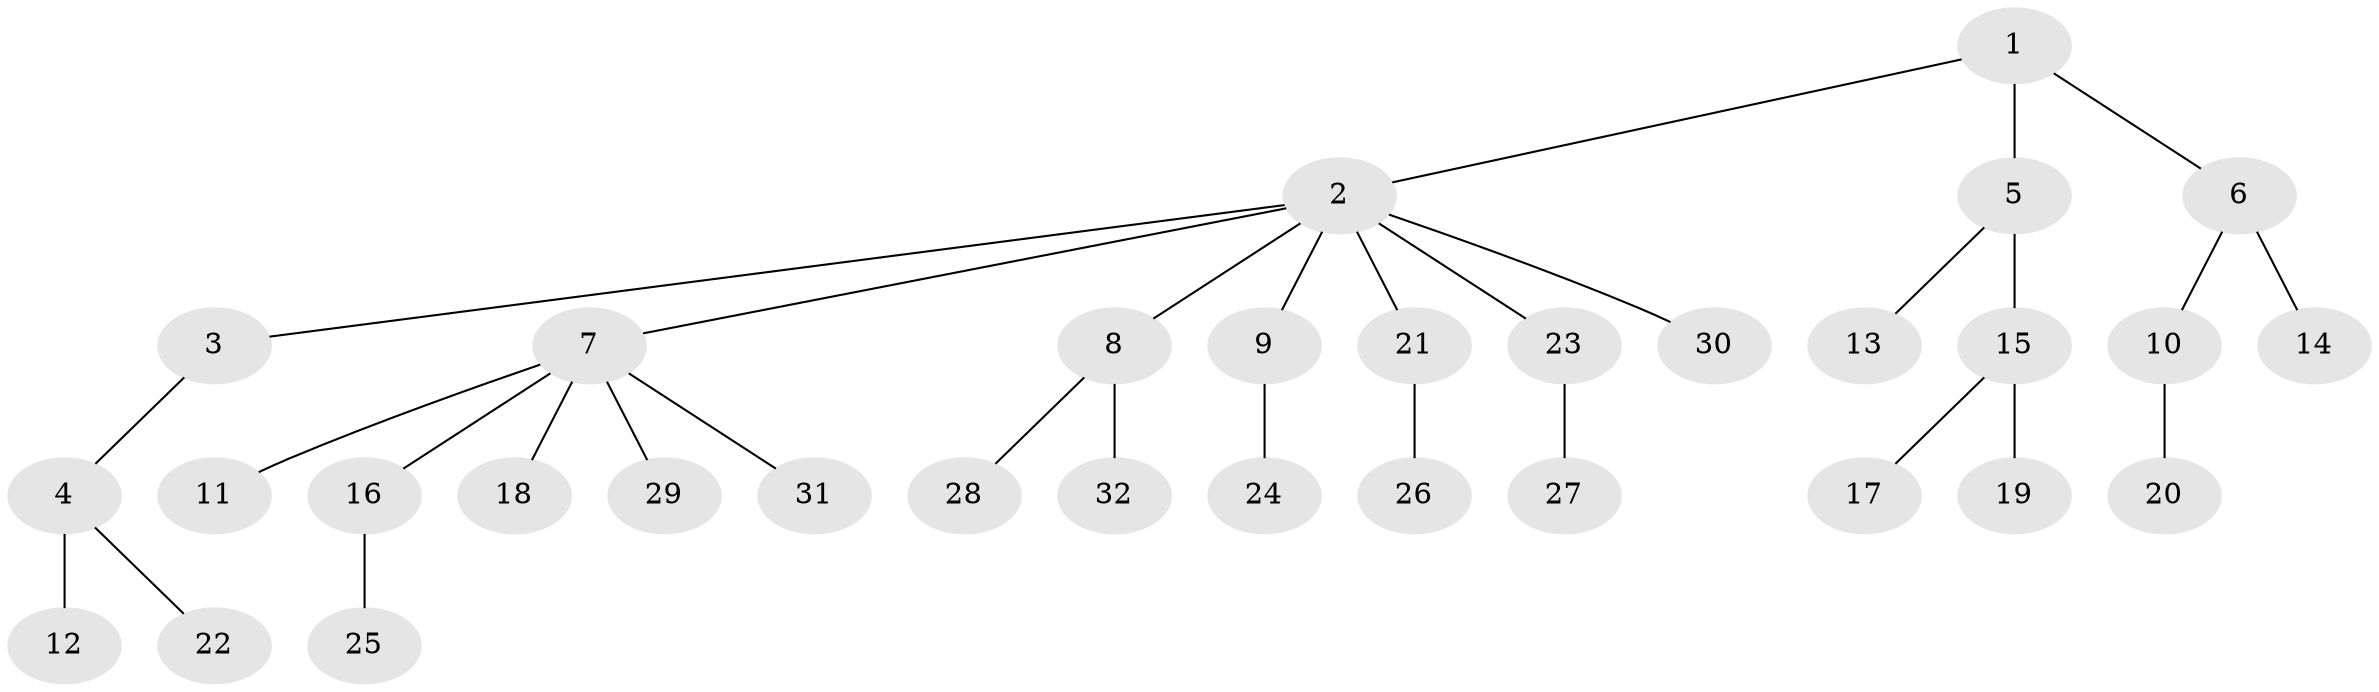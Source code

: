 // original degree distribution, {4: 0.06349206349206349, 6: 0.015873015873015872, 3: 0.1111111111111111, 2: 0.2857142857142857, 7: 0.031746031746031744, 1: 0.49206349206349204}
// Generated by graph-tools (version 1.1) at 2025/37/03/09/25 02:37:08]
// undirected, 32 vertices, 31 edges
graph export_dot {
graph [start="1"]
  node [color=gray90,style=filled];
  1;
  2;
  3;
  4;
  5;
  6;
  7;
  8;
  9;
  10;
  11;
  12;
  13;
  14;
  15;
  16;
  17;
  18;
  19;
  20;
  21;
  22;
  23;
  24;
  25;
  26;
  27;
  28;
  29;
  30;
  31;
  32;
  1 -- 2 [weight=1.0];
  1 -- 5 [weight=1.0];
  1 -- 6 [weight=1.0];
  2 -- 3 [weight=1.0];
  2 -- 7 [weight=1.0];
  2 -- 8 [weight=1.0];
  2 -- 9 [weight=1.0];
  2 -- 21 [weight=1.0];
  2 -- 23 [weight=1.0];
  2 -- 30 [weight=1.0];
  3 -- 4 [weight=1.0];
  4 -- 12 [weight=2.0];
  4 -- 22 [weight=1.0];
  5 -- 13 [weight=1.0];
  5 -- 15 [weight=4.0];
  6 -- 10 [weight=1.0];
  6 -- 14 [weight=2.0];
  7 -- 11 [weight=1.0];
  7 -- 16 [weight=1.0];
  7 -- 18 [weight=1.0];
  7 -- 29 [weight=1.0];
  7 -- 31 [weight=1.0];
  8 -- 28 [weight=1.0];
  8 -- 32 [weight=1.0];
  9 -- 24 [weight=1.0];
  10 -- 20 [weight=2.0];
  15 -- 17 [weight=1.0];
  15 -- 19 [weight=1.0];
  16 -- 25 [weight=1.0];
  21 -- 26 [weight=1.0];
  23 -- 27 [weight=1.0];
}
